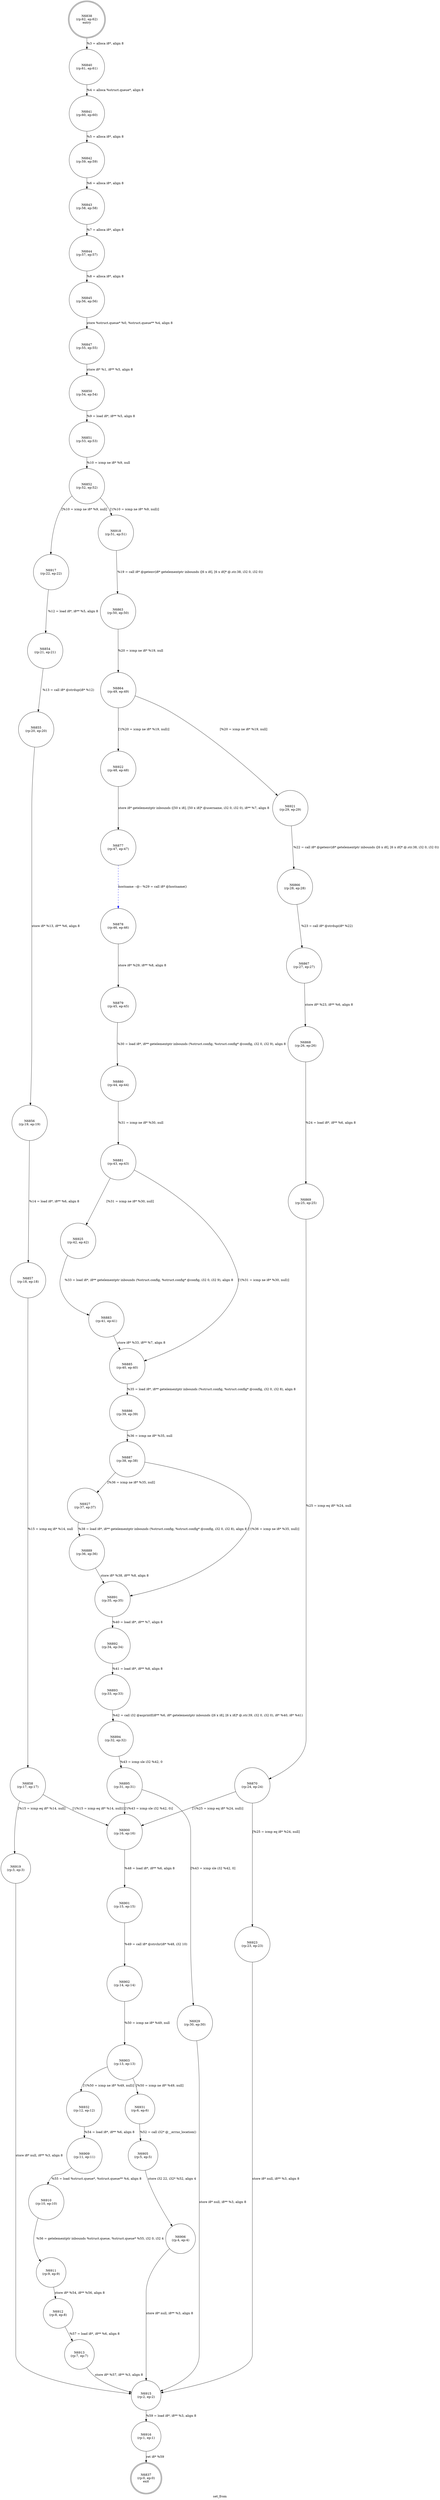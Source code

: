 digraph set_from {
label="set_from"
6837 [label="N6837\n(rp:0, ep:0)\nexit", shape="doublecircle"]
6838 [label="N6838\n(rp:62, ep:62)\nentry", shape="doublecircle"]
6838 -> 6840 [label="%3 = alloca i8*, align 8"]
6840 [label="N6840\n(rp:61, ep:61)", shape="circle"]
6840 -> 6841 [label="%4 = alloca %struct.queue*, align 8"]
6841 [label="N6841\n(rp:60, ep:60)", shape="circle"]
6841 -> 6842 [label="%5 = alloca i8*, align 8"]
6842 [label="N6842\n(rp:59, ep:59)", shape="circle"]
6842 -> 6843 [label="%6 = alloca i8*, align 8"]
6843 [label="N6843\n(rp:58, ep:58)", shape="circle"]
6843 -> 6844 [label="%7 = alloca i8*, align 8"]
6844 [label="N6844\n(rp:57, ep:57)", shape="circle"]
6844 -> 6845 [label="%8 = alloca i8*, align 8"]
6845 [label="N6845\n(rp:56, ep:56)", shape="circle"]
6845 -> 6847 [label="store %struct.queue* %0, %struct.queue** %4, align 8"]
6847 [label="N6847\n(rp:55, ep:55)", shape="circle"]
6847 -> 6850 [label="store i8* %1, i8** %5, align 8"]
6850 [label="N6850\n(rp:54, ep:54)", shape="circle"]
6850 -> 6851 [label="%9 = load i8*, i8** %5, align 8"]
6851 [label="N6851\n(rp:53, ep:53)", shape="circle"]
6851 -> 6852 [label="%10 = icmp ne i8* %9, null"]
6852 [label="N6852\n(rp:52, ep:52)", shape="circle"]
6852 -> 6917 [label="[%10 = icmp ne i8* %9, null]"]
6852 -> 6918 [label="[!(%10 = icmp ne i8* %9, null)]"]
6854 [label="N6854\n(rp:21, ep:21)", shape="circle"]
6854 -> 6855 [label="%13 = call i8* @strdup(i8* %12)"]
6855 [label="N6855\n(rp:20, ep:20)", shape="circle"]
6855 -> 6856 [label="store i8* %13, i8** %6, align 8"]
6856 [label="N6856\n(rp:19, ep:19)", shape="circle"]
6856 -> 6857 [label="%14 = load i8*, i8** %6, align 8"]
6857 [label="N6857\n(rp:18, ep:18)", shape="circle"]
6857 -> 6858 [label="%15 = icmp eq i8* %14, null"]
6858 [label="N6858\n(rp:17, ep:17)", shape="circle"]
6858 -> 6919 [label="[%15 = icmp eq i8* %14, null]"]
6858 -> 6900 [label="[!(%15 = icmp eq i8* %14, null)]"]
6863 [label="N6863\n(rp:50, ep:50)", shape="circle"]
6863 -> 6864 [label="%20 = icmp ne i8* %19, null"]
6864 [label="N6864\n(rp:49, ep:49)", shape="circle"]
6864 -> 6921 [label="[%20 = icmp ne i8* %19, null]"]
6864 -> 6922 [label="[!(%20 = icmp ne i8* %19, null)]"]
6866 [label="N6866\n(rp:28, ep:28)", shape="circle"]
6866 -> 6867 [label="%23 = call i8* @strdup(i8* %22)"]
6867 [label="N6867\n(rp:27, ep:27)", shape="circle"]
6867 -> 6868 [label="store i8* %23, i8** %6, align 8"]
6868 [label="N6868\n(rp:26, ep:26)", shape="circle"]
6868 -> 6869 [label="%24 = load i8*, i8** %6, align 8"]
6869 [label="N6869\n(rp:25, ep:25)", shape="circle"]
6869 -> 6870 [label="%25 = icmp eq i8* %24, null"]
6870 [label="N6870\n(rp:24, ep:24)", shape="circle"]
6870 -> 6923 [label="[%25 = icmp eq i8* %24, null]"]
6870 -> 6900 [label="[!(%25 = icmp eq i8* %24, null)]"]
6877 [label="N6877\n(rp:47, ep:47)", shape="circle"]
6877 -> 6878 [label="hostname --@-- %29 = call i8* @hostname()", style="dashed", color="blue"]
6878 [label="N6878\n(rp:46, ep:46)", shape="circle"]
6878 -> 6879 [label="store i8* %29, i8** %8, align 8"]
6879 [label="N6879\n(rp:45, ep:45)", shape="circle"]
6879 -> 6880 [label="%30 = load i8*, i8** getelementptr inbounds (%struct.config, %struct.config* @config, i32 0, i32 9), align 8"]
6880 [label="N6880\n(rp:44, ep:44)", shape="circle"]
6880 -> 6881 [label="%31 = icmp ne i8* %30, null"]
6881 [label="N6881\n(rp:43, ep:43)", shape="circle"]
6881 -> 6925 [label="[%31 = icmp ne i8* %30, null]"]
6881 -> 6885 [label="[!(%31 = icmp ne i8* %30, null)]"]
6883 [label="N6883\n(rp:41, ep:41)", shape="circle"]
6883 -> 6885 [label="store i8* %33, i8** %7, align 8"]
6885 [label="N6885\n(rp:40, ep:40)", shape="circle"]
6885 -> 6886 [label="%35 = load i8*, i8** getelementptr inbounds (%struct.config, %struct.config* @config, i32 0, i32 8), align 8"]
6886 [label="N6886\n(rp:39, ep:39)", shape="circle"]
6886 -> 6887 [label="%36 = icmp ne i8* %35, null"]
6887 [label="N6887\n(rp:38, ep:38)", shape="circle"]
6887 -> 6927 [label="[%36 = icmp ne i8* %35, null]"]
6887 -> 6891 [label="[!(%36 = icmp ne i8* %35, null)]"]
6889 [label="N6889\n(rp:36, ep:36)", shape="circle"]
6889 -> 6891 [label="store i8* %38, i8** %8, align 8"]
6891 [label="N6891\n(rp:35, ep:35)", shape="circle"]
6891 -> 6892 [label="%40 = load i8*, i8** %7, align 8"]
6892 [label="N6892\n(rp:34, ep:34)", shape="circle"]
6892 -> 6893 [label="%41 = load i8*, i8** %8, align 8"]
6893 [label="N6893\n(rp:33, ep:33)", shape="circle"]
6893 -> 6894 [label="%42 = call i32 @asprintf(i8** %6, i8* getelementptr inbounds ([6 x i8], [6 x i8]* @.str.39, i32 0, i32 0), i8* %40, i8* %41)"]
6894 [label="N6894\n(rp:32, ep:32)", shape="circle"]
6894 -> 6895 [label="%43 = icmp sle i32 %42, 0"]
6895 [label="N6895\n(rp:31, ep:31)", shape="circle"]
6895 -> 6929 [label="[%43 = icmp sle i32 %42, 0]"]
6895 -> 6900 [label="[!(%43 = icmp sle i32 %42, 0)]"]
6900 [label="N6900\n(rp:16, ep:16)", shape="circle"]
6900 -> 6901 [label="%48 = load i8*, i8** %6, align 8"]
6901 [label="N6901\n(rp:15, ep:15)", shape="circle"]
6901 -> 6902 [label="%49 = call i8* @strchr(i8* %48, i32 10)"]
6902 [label="N6902\n(rp:14, ep:14)", shape="circle"]
6902 -> 6903 [label="%50 = icmp ne i8* %49, null"]
6903 [label="N6903\n(rp:13, ep:13)", shape="circle"]
6903 -> 6931 [label="[%50 = icmp ne i8* %49, null]"]
6903 -> 6932 [label="[!(%50 = icmp ne i8* %49, null)]"]
6905 [label="N6905\n(rp:5, ep:5)", shape="circle"]
6905 -> 6906 [label="store i32 22, i32* %52, align 4"]
6906 [label="N6906\n(rp:4, ep:4)", shape="circle"]
6906 -> 6915 [label="store i8* null, i8** %3, align 8"]
6909 [label="N6909\n(rp:11, ep:11)", shape="circle"]
6909 -> 6910 [label="%55 = load %struct.queue*, %struct.queue** %4, align 8"]
6910 [label="N6910\n(rp:10, ep:10)", shape="circle"]
6910 -> 6911 [label="%56 = getelementptr inbounds %struct.queue, %struct.queue* %55, i32 0, i32 4"]
6911 [label="N6911\n(rp:9, ep:9)", shape="circle"]
6911 -> 6912 [label="store i8* %54, i8** %56, align 8"]
6912 [label="N6912\n(rp:8, ep:8)", shape="circle"]
6912 -> 6913 [label="%57 = load i8*, i8** %6, align 8"]
6913 [label="N6913\n(rp:7, ep:7)", shape="circle"]
6913 -> 6915 [label="store i8* %57, i8** %3, align 8"]
6915 [label="N6915\n(rp:2, ep:2)", shape="circle"]
6915 -> 6916 [label="%59 = load i8*, i8** %3, align 8"]
6916 [label="N6916\n(rp:1, ep:1)", shape="circle"]
6916 -> 6837 [label="ret i8* %59"]
6917 [label="N6917\n(rp:22, ep:22)", shape="circle"]
6917 -> 6854 [label="%12 = load i8*, i8** %5, align 8"]
6918 [label="N6918\n(rp:51, ep:51)", shape="circle"]
6918 -> 6863 [label="%19 = call i8* @getenv(i8* getelementptr inbounds ([6 x i8], [6 x i8]* @.str.38, i32 0, i32 0))"]
6919 [label="N6919\n(rp:3, ep:3)", shape="circle"]
6919 -> 6915 [label="store i8* null, i8** %3, align 8"]
6921 [label="N6921\n(rp:29, ep:29)", shape="circle"]
6921 -> 6866 [label="%22 = call i8* @getenv(i8* getelementptr inbounds ([6 x i8], [6 x i8]* @.str.38, i32 0, i32 0))"]
6922 [label="N6922\n(rp:48, ep:48)", shape="circle"]
6922 -> 6877 [label="store i8* getelementptr inbounds ([50 x i8], [50 x i8]* @username, i32 0, i32 0), i8** %7, align 8"]
6923 [label="N6923\n(rp:23, ep:23)", shape="circle"]
6923 -> 6915 [label="store i8* null, i8** %3, align 8"]
6925 [label="N6925\n(rp:42, ep:42)", shape="circle"]
6925 -> 6883 [label="%33 = load i8*, i8** getelementptr inbounds (%struct.config, %struct.config* @config, i32 0, i32 9), align 8"]
6927 [label="N6927\n(rp:37, ep:37)", shape="circle"]
6927 -> 6889 [label="%38 = load i8*, i8** getelementptr inbounds (%struct.config, %struct.config* @config, i32 0, i32 8), align 8"]
6929 [label="N6929\n(rp:30, ep:30)", shape="circle"]
6929 -> 6915 [label="store i8* null, i8** %3, align 8"]
6931 [label="N6931\n(rp:6, ep:6)", shape="circle"]
6931 -> 6905 [label="%52 = call i32* @__errno_location()"]
6932 [label="N6932\n(rp:12, ep:12)", shape="circle"]
6932 -> 6909 [label="%54 = load i8*, i8** %6, align 8"]
}
